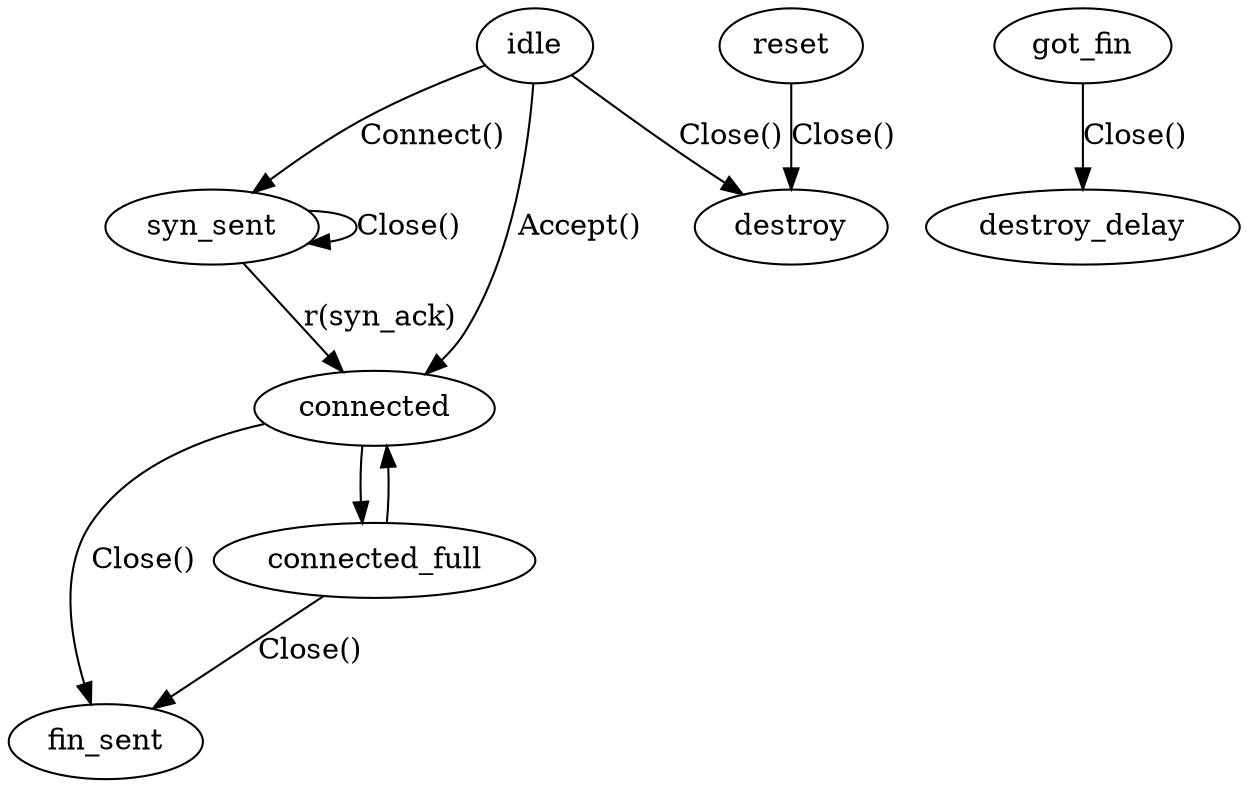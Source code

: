 digraph {
	idle -> syn_sent [label="Connect()"];
	syn_sent -> connected [label="r(syn_ack)"];
	idle -> connected [label="Accept()"];
	idle -> destroy [label="Close()"];
	syn_sent -> syn_sent [label="Close()"];
	connected -> fin_sent [label="Close()"];
	connected_full -> fin_sent [label="Close()"];
	got_fin -> destroy_delay [label="Close()"];
	reset -> destroy [label="Close()"];
	connected -> connected_full;
	connected_full -> connected;

}